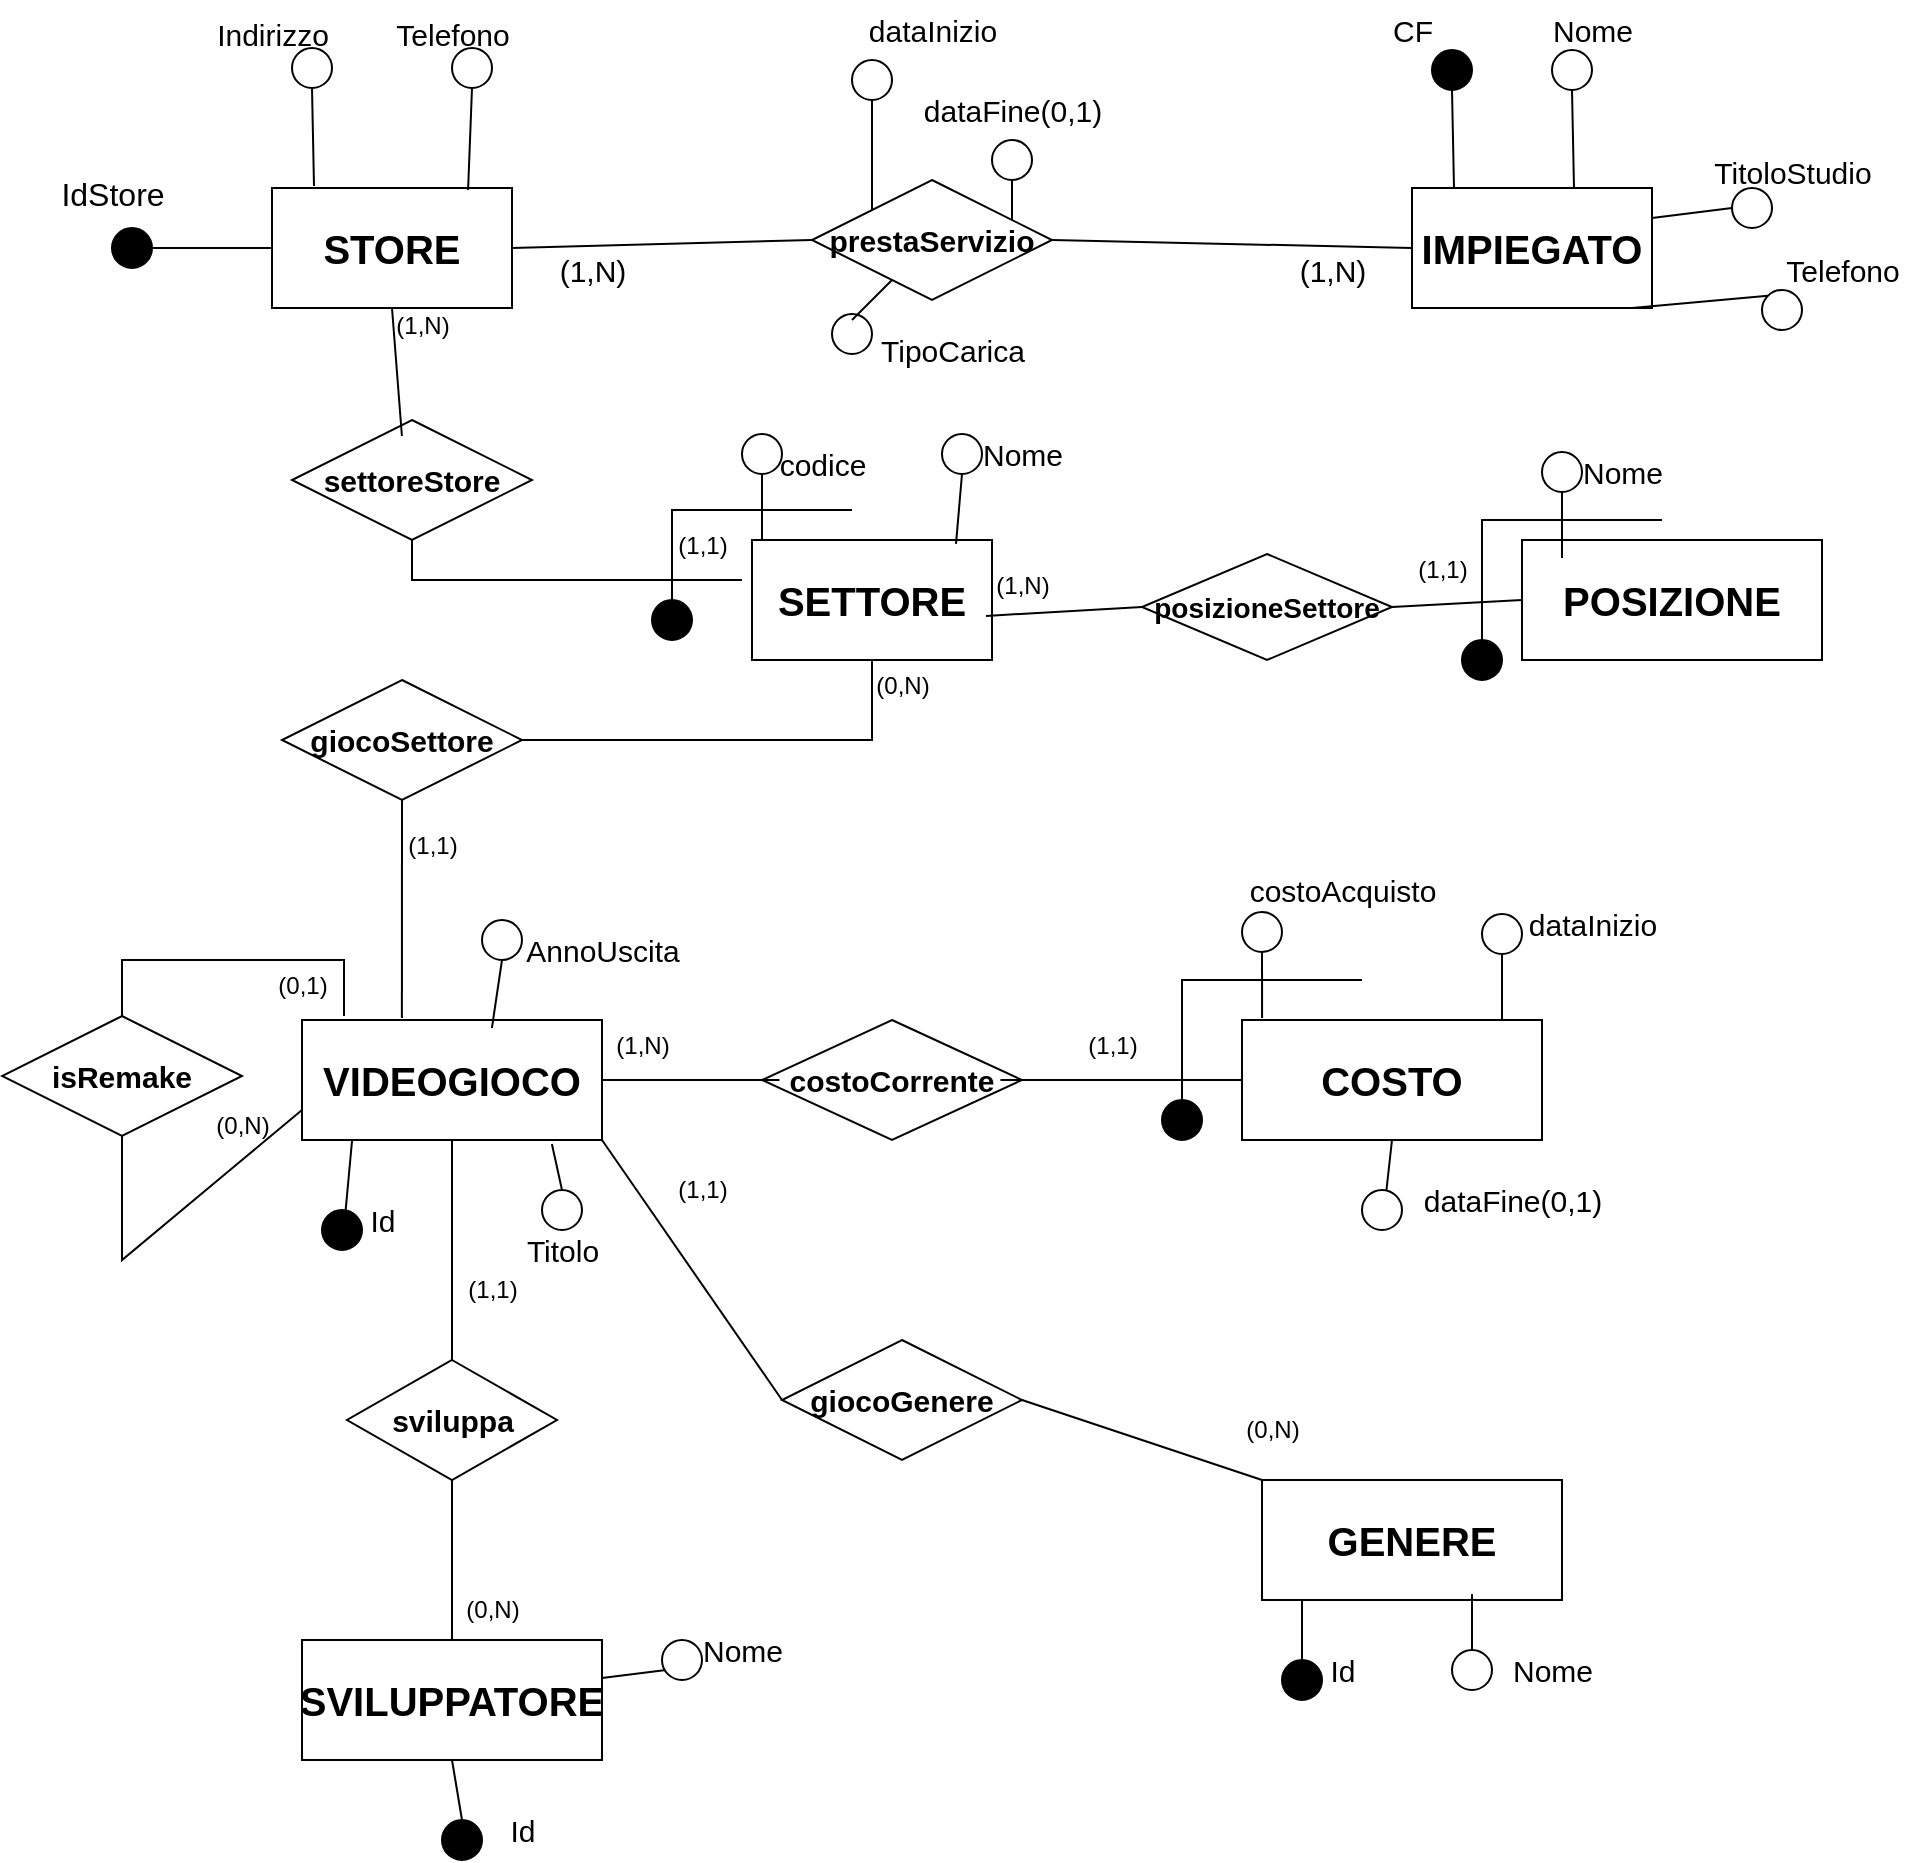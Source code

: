 <mxfile version="24.8.3">
  <diagram id="R2lEEEUBdFMjLlhIrx00" name="Page-1">
    <mxGraphModel dx="954" dy="1047" grid="1" gridSize="10" guides="1" tooltips="1" connect="1" arrows="1" fold="1" page="0" pageScale="1" pageWidth="850" pageHeight="1100" math="0" shadow="0" extFonts="Permanent Marker^https://fonts.googleapis.com/css?family=Permanent+Marker">
      <root>
        <mxCell id="0" />
        <mxCell id="1" parent="0" />
        <mxCell id="2Td3YLWGzvnp9jD3OMiL-54" value="VIDEOGIOCO" style="rounded=0;whiteSpace=wrap;html=1;fontStyle=1;horizontal=1;fontSize=20;" vertex="1" parent="1">
          <mxGeometry x="160" y="420" width="150" height="60" as="geometry" />
        </mxCell>
        <mxCell id="2Td3YLWGzvnp9jD3OMiL-56" value="sviluppa" style="shape=rhombus;perimeter=rhombusPerimeter;whiteSpace=wrap;html=1;align=center;fontSize=15;fontStyle=1" vertex="1" parent="1">
          <mxGeometry x="182.5" y="590" width="105" height="60" as="geometry" />
        </mxCell>
        <mxCell id="2Td3YLWGzvnp9jD3OMiL-57" value="" style="endArrow=none;html=1;rounded=0;entryX=0.5;entryY=1;entryDx=0;entryDy=0;exitX=0.5;exitY=0;exitDx=0;exitDy=0;" edge="1" parent="1" source="2Td3YLWGzvnp9jD3OMiL-56" target="2Td3YLWGzvnp9jD3OMiL-54">
          <mxGeometry width="50" height="50" relative="1" as="geometry">
            <mxPoint x="390" y="400" as="sourcePoint" />
            <mxPoint x="440" y="350" as="targetPoint" />
          </mxGeometry>
        </mxCell>
        <mxCell id="2Td3YLWGzvnp9jD3OMiL-58" value="" style="endArrow=none;html=1;rounded=0;exitX=0.5;exitY=1;exitDx=0;exitDy=0;entryX=0.5;entryY=0;entryDx=0;entryDy=0;" edge="1" parent="1" source="2Td3YLWGzvnp9jD3OMiL-56" target="2Td3YLWGzvnp9jD3OMiL-55">
          <mxGeometry width="50" height="50" relative="1" as="geometry">
            <mxPoint x="245" y="520" as="sourcePoint" />
            <mxPoint x="330" y="500" as="targetPoint" />
          </mxGeometry>
        </mxCell>
        <mxCell id="2Td3YLWGzvnp9jD3OMiL-59" value="(0,N)" style="text;html=1;align=center;verticalAlign=middle;resizable=0;points=[];autosize=1;strokeColor=none;fillColor=none;" vertex="1" parent="1">
          <mxGeometry x="230" y="700" width="50" height="30" as="geometry" />
        </mxCell>
        <mxCell id="2Td3YLWGzvnp9jD3OMiL-60" value="(1,1)" style="text;html=1;align=center;verticalAlign=middle;resizable=0;points=[];autosize=1;strokeColor=none;fillColor=none;" vertex="1" parent="1">
          <mxGeometry x="230" y="540" width="50" height="30" as="geometry" />
        </mxCell>
        <mxCell id="2Td3YLWGzvnp9jD3OMiL-64" value="" style="group" vertex="1" connectable="0" parent="1">
          <mxGeometry x="310" y="720" width="100" height="30" as="geometry" />
        </mxCell>
        <mxCell id="2Td3YLWGzvnp9jD3OMiL-61" value="" style="endArrow=none;html=1;rounded=0;entryX=0;entryY=0.5;entryDx=0;entryDy=0;exitX=1;exitY=0.25;exitDx=0;exitDy=0;" edge="1" parent="2Td3YLWGzvnp9jD3OMiL-64">
          <mxGeometry width="50" height="50" relative="1" as="geometry">
            <mxPoint y="29" as="sourcePoint" />
            <mxPoint x="40" y="24" as="targetPoint" />
            <Array as="points" />
          </mxGeometry>
        </mxCell>
        <mxCell id="2Td3YLWGzvnp9jD3OMiL-62" value="&lt;div style=&quot;font-size: 15px;&quot;&gt;Nome&lt;/div&gt;" style="text;html=1;align=center;verticalAlign=middle;resizable=0;points=[];autosize=1;strokeColor=none;fillColor=none;fontSize=15;" vertex="1" parent="2Td3YLWGzvnp9jD3OMiL-64">
          <mxGeometry x="40" width="60" height="30" as="geometry" />
        </mxCell>
        <mxCell id="2Td3YLWGzvnp9jD3OMiL-63" value="" style="ellipse;whiteSpace=wrap;html=1;" vertex="1" parent="2Td3YLWGzvnp9jD3OMiL-64">
          <mxGeometry x="30" y="10" width="20" height="20" as="geometry" />
        </mxCell>
        <mxCell id="2Td3YLWGzvnp9jD3OMiL-72" value="" style="endArrow=none;html=1;rounded=0;exitX=0.833;exitY=1.033;exitDx=0;exitDy=0;exitPerimeter=0;entryX=0.5;entryY=0;entryDx=0;entryDy=0;" edge="1" parent="1" source="2Td3YLWGzvnp9jD3OMiL-54" target="2Td3YLWGzvnp9jD3OMiL-71">
          <mxGeometry width="50" height="50" relative="1" as="geometry">
            <mxPoint x="160" y="450" as="sourcePoint" />
            <mxPoint x="290" y="500" as="targetPoint" />
            <Array as="points" />
          </mxGeometry>
        </mxCell>
        <mxCell id="2Td3YLWGzvnp9jD3OMiL-71" value="" style="ellipse;whiteSpace=wrap;html=1;" vertex="1" parent="1">
          <mxGeometry x="280" y="505" width="20" height="20" as="geometry" />
        </mxCell>
        <mxCell id="2Td3YLWGzvnp9jD3OMiL-73" value="Titolo" style="text;html=1;align=center;verticalAlign=middle;resizable=0;points=[];autosize=1;strokeColor=none;fillColor=none;fontStyle=0;fontSize=15;" vertex="1" parent="1">
          <mxGeometry x="260" y="520" width="60" height="30" as="geometry" />
        </mxCell>
        <mxCell id="2Td3YLWGzvnp9jD3OMiL-78" value="" style="endArrow=none;html=1;rounded=0;exitX=0.633;exitY=0.067;exitDx=0;exitDy=0;exitPerimeter=0;entryX=0.5;entryY=1;entryDx=0;entryDy=0;" edge="1" parent="1" target="2Td3YLWGzvnp9jD3OMiL-79" source="2Td3YLWGzvnp9jD3OMiL-54">
          <mxGeometry width="50" height="50" relative="1" as="geometry">
            <mxPoint x="423.95" y="347" as="sourcePoint" />
            <mxPoint x="424" y="310" as="targetPoint" />
            <Array as="points" />
          </mxGeometry>
        </mxCell>
        <mxCell id="2Td3YLWGzvnp9jD3OMiL-79" value="" style="ellipse;whiteSpace=wrap;html=1;" vertex="1" parent="1">
          <mxGeometry x="250" y="370" width="20" height="20" as="geometry" />
        </mxCell>
        <mxCell id="2Td3YLWGzvnp9jD3OMiL-80" value="AnnoUscita" style="text;html=1;align=center;verticalAlign=middle;resizable=0;points=[];autosize=1;strokeColor=none;fillColor=none;fontSize=15;" vertex="1" parent="1">
          <mxGeometry x="260" y="370" width="100" height="30" as="geometry" />
        </mxCell>
        <mxCell id="2Td3YLWGzvnp9jD3OMiL-81" value="COSTO" style="rounded=0;whiteSpace=wrap;html=1;fontStyle=1;horizontal=1;fontSize=20;" vertex="1" parent="1">
          <mxGeometry x="630" y="420" width="150" height="60" as="geometry" />
        </mxCell>
        <mxCell id="2Td3YLWGzvnp9jD3OMiL-82" value="" style="endArrow=none;html=1;rounded=0;entryX=0.5;entryY=1;entryDx=0;entryDy=0;exitX=0.067;exitY=-0.017;exitDx=0;exitDy=0;exitPerimeter=0;" edge="1" parent="1" target="2Td3YLWGzvnp9jD3OMiL-83" source="2Td3YLWGzvnp9jD3OMiL-81">
          <mxGeometry width="50" height="50" relative="1" as="geometry">
            <mxPoint x="640" y="410" as="sourcePoint" />
            <mxPoint x="884" y="306" as="targetPoint" />
            <Array as="points" />
          </mxGeometry>
        </mxCell>
        <mxCell id="2Td3YLWGzvnp9jD3OMiL-83" value="" style="ellipse;whiteSpace=wrap;html=1;" vertex="1" parent="1">
          <mxGeometry x="630" y="366" width="20" height="20" as="geometry" />
        </mxCell>
        <mxCell id="2Td3YLWGzvnp9jD3OMiL-84" value="costoAcquisto" style="text;html=1;align=center;verticalAlign=middle;resizable=0;points=[];autosize=1;strokeColor=none;fillColor=none;fontSize=15;" vertex="1" parent="1">
          <mxGeometry x="620" y="340" width="120" height="30" as="geometry" />
        </mxCell>
        <mxCell id="2Td3YLWGzvnp9jD3OMiL-85" value="costoCorrente" style="shape=rhombus;perimeter=rhombusPerimeter;whiteSpace=wrap;html=1;align=center;fontSize=15;fontStyle=1" vertex="1" parent="1">
          <mxGeometry x="390" y="420" width="130" height="60" as="geometry" />
        </mxCell>
        <mxCell id="2Td3YLWGzvnp9jD3OMiL-86" value="" style="endArrow=none;html=1;rounded=0;exitX=1;exitY=0.5;exitDx=0;exitDy=0;entryX=0.067;entryY=0.5;entryDx=0;entryDy=0;entryPerimeter=0;" edge="1" parent="1" source="2Td3YLWGzvnp9jD3OMiL-54" target="2Td3YLWGzvnp9jD3OMiL-85">
          <mxGeometry relative="1" as="geometry">
            <mxPoint x="340" y="400" as="sourcePoint" />
            <mxPoint x="500" y="400" as="targetPoint" />
          </mxGeometry>
        </mxCell>
        <mxCell id="2Td3YLWGzvnp9jD3OMiL-87" value="" style="endArrow=none;html=1;rounded=0;exitX=0.917;exitY=0.5;exitDx=0;exitDy=0;entryX=0;entryY=0.5;entryDx=0;entryDy=0;exitPerimeter=0;" edge="1" parent="1" source="2Td3YLWGzvnp9jD3OMiL-85" target="2Td3YLWGzvnp9jD3OMiL-81">
          <mxGeometry relative="1" as="geometry">
            <mxPoint x="515" y="449" as="sourcePoint" />
            <mxPoint x="603" y="449" as="targetPoint" />
          </mxGeometry>
        </mxCell>
        <mxCell id="2Td3YLWGzvnp9jD3OMiL-88" value="(1,N)" style="text;html=1;align=center;verticalAlign=middle;resizable=0;points=[];autosize=1;strokeColor=none;fillColor=none;" vertex="1" parent="1">
          <mxGeometry x="305" y="418" width="50" height="30" as="geometry" />
        </mxCell>
        <mxCell id="2Td3YLWGzvnp9jD3OMiL-89" value="(1,1)" style="text;html=1;align=center;verticalAlign=middle;resizable=0;points=[];autosize=1;strokeColor=none;fillColor=none;" vertex="1" parent="1">
          <mxGeometry x="540" y="418" width="50" height="30" as="geometry" />
        </mxCell>
        <mxCell id="2Td3YLWGzvnp9jD3OMiL-90" value="" style="ellipse;whiteSpace=wrap;html=1;labelBackgroundColor=#000000;labelBorderColor=#000000;fillColor=#000000;" vertex="1" parent="1">
          <mxGeometry x="590" y="460" width="20" height="20" as="geometry" />
        </mxCell>
        <mxCell id="2Td3YLWGzvnp9jD3OMiL-91" value="" style="endArrow=none;html=1;rounded=0;" edge="1" parent="1">
          <mxGeometry width="50" height="50" relative="1" as="geometry">
            <mxPoint x="690" y="400" as="sourcePoint" />
            <mxPoint x="600" y="470" as="targetPoint" />
            <Array as="points">
              <mxPoint x="600" y="400" />
            </Array>
          </mxGeometry>
        </mxCell>
        <mxCell id="2Td3YLWGzvnp9jD3OMiL-93" value="" style="endArrow=none;html=1;rounded=0;entryX=0.5;entryY=1;entryDx=0;entryDy=0;exitX=0.067;exitY=-0.017;exitDx=0;exitDy=0;exitPerimeter=0;" edge="1" parent="1" target="2Td3YLWGzvnp9jD3OMiL-94">
          <mxGeometry width="50" height="50" relative="1" as="geometry">
            <mxPoint x="760" y="420" as="sourcePoint" />
            <mxPoint x="1004" y="307" as="targetPoint" />
            <Array as="points" />
          </mxGeometry>
        </mxCell>
        <mxCell id="2Td3YLWGzvnp9jD3OMiL-94" value="" style="ellipse;whiteSpace=wrap;html=1;" vertex="1" parent="1">
          <mxGeometry x="750" y="367" width="20" height="20" as="geometry" />
        </mxCell>
        <mxCell id="2Td3YLWGzvnp9jD3OMiL-95" value="dataInizio" style="text;html=1;align=center;verticalAlign=middle;resizable=0;points=[];autosize=1;strokeColor=none;fillColor=none;fontSize=15;" vertex="1" parent="1">
          <mxGeometry x="760" y="357" width="90" height="30" as="geometry" />
        </mxCell>
        <mxCell id="2Td3YLWGzvnp9jD3OMiL-96" value="" style="endArrow=none;html=1;rounded=0;entryX=0.5;entryY=1;entryDx=0;entryDy=0;exitX=0.5;exitY=1;exitDx=0;exitDy=0;" edge="1" parent="1" target="2Td3YLWGzvnp9jD3OMiL-97" source="2Td3YLWGzvnp9jD3OMiL-81">
          <mxGeometry width="50" height="50" relative="1" as="geometry">
            <mxPoint x="700" y="558" as="sourcePoint" />
            <mxPoint x="944" y="445" as="targetPoint" />
            <Array as="points" />
          </mxGeometry>
        </mxCell>
        <mxCell id="2Td3YLWGzvnp9jD3OMiL-97" value="" style="ellipse;whiteSpace=wrap;html=1;" vertex="1" parent="1">
          <mxGeometry x="690" y="505" width="20" height="20" as="geometry" />
        </mxCell>
        <mxCell id="2Td3YLWGzvnp9jD3OMiL-98" value="dataFine(0,1)" style="text;html=1;align=center;verticalAlign=middle;resizable=0;points=[];autosize=1;strokeColor=none;fillColor=none;fontSize=15;" vertex="1" parent="1">
          <mxGeometry x="710" y="495" width="110" height="30" as="geometry" />
        </mxCell>
        <mxCell id="2Td3YLWGzvnp9jD3OMiL-106" value="giocoGenere" style="shape=rhombus;perimeter=rhombusPerimeter;whiteSpace=wrap;html=1;align=center;fontSize=15;fontStyle=1" vertex="1" parent="1">
          <mxGeometry x="400" y="580" width="120" height="60" as="geometry" />
        </mxCell>
        <mxCell id="2Td3YLWGzvnp9jD3OMiL-107" value="" style="endArrow=none;html=1;rounded=0;exitX=1;exitY=1;exitDx=0;exitDy=0;entryX=0;entryY=0.5;entryDx=0;entryDy=0;" edge="1" parent="1" source="2Td3YLWGzvnp9jD3OMiL-54" target="2Td3YLWGzvnp9jD3OMiL-106">
          <mxGeometry relative="1" as="geometry">
            <mxPoint x="360" y="480" as="sourcePoint" />
            <mxPoint x="520" y="480" as="targetPoint" />
          </mxGeometry>
        </mxCell>
        <mxCell id="2Td3YLWGzvnp9jD3OMiL-108" value="" style="endArrow=none;html=1;rounded=0;exitX=1;exitY=0.5;exitDx=0;exitDy=0;entryX=0;entryY=0;entryDx=0;entryDy=0;" edge="1" parent="1" source="2Td3YLWGzvnp9jD3OMiL-106" target="2Td3YLWGzvnp9jD3OMiL-99">
          <mxGeometry relative="1" as="geometry">
            <mxPoint x="520" y="550" as="sourcePoint" />
            <mxPoint x="610" y="620" as="targetPoint" />
          </mxGeometry>
        </mxCell>
        <mxCell id="2Td3YLWGzvnp9jD3OMiL-109" value="(1,1)" style="text;html=1;align=center;verticalAlign=middle;resizable=0;points=[];autosize=1;strokeColor=none;fillColor=none;" vertex="1" parent="1">
          <mxGeometry x="335" y="490" width="50" height="30" as="geometry" />
        </mxCell>
        <mxCell id="2Td3YLWGzvnp9jD3OMiL-110" value="(0,N)" style="text;html=1;align=center;verticalAlign=middle;resizable=0;points=[];autosize=1;strokeColor=none;fillColor=none;" vertex="1" parent="1">
          <mxGeometry x="620" y="610" width="50" height="30" as="geometry" />
        </mxCell>
        <mxCell id="2Td3YLWGzvnp9jD3OMiL-124" value="" style="group" vertex="1" connectable="0" parent="1">
          <mxGeometry x="130" y="500" width="100" height="35" as="geometry" />
        </mxCell>
        <mxCell id="2Td3YLWGzvnp9jD3OMiL-126" value="" style="ellipse;whiteSpace=wrap;html=1;fillColor=#000000;" vertex="1" parent="2Td3YLWGzvnp9jD3OMiL-124">
          <mxGeometry x="40" y="15" width="20" height="20" as="geometry" />
        </mxCell>
        <mxCell id="2Td3YLWGzvnp9jD3OMiL-125" value="&lt;div style=&quot;font-size: 15px;&quot;&gt;Id&lt;/div&gt;" style="text;html=1;align=center;verticalAlign=middle;resizable=0;points=[];autosize=1;strokeColor=none;fillColor=none;fontSize=15;" vertex="1" parent="2Td3YLWGzvnp9jD3OMiL-124">
          <mxGeometry x="50" y="5" width="40" height="30" as="geometry" />
        </mxCell>
        <mxCell id="2Td3YLWGzvnp9jD3OMiL-127" value="" style="endArrow=none;html=1;rounded=0;exitX=0.167;exitY=1;exitDx=0;exitDy=0;exitPerimeter=0;entryX=0.025;entryY=0.633;entryDx=0;entryDy=0;entryPerimeter=0;" edge="1" parent="1" target="2Td3YLWGzvnp9jD3OMiL-125" source="2Td3YLWGzvnp9jD3OMiL-54">
          <mxGeometry width="50" height="50" relative="1" as="geometry">
            <mxPoint x="165" y="480" as="sourcePoint" />
            <mxPoint x="170" y="510" as="targetPoint" />
            <Array as="points" />
          </mxGeometry>
        </mxCell>
        <mxCell id="2Td3YLWGzvnp9jD3OMiL-128" value="" style="group" vertex="1" connectable="0" parent="1">
          <mxGeometry x="640" y="650" width="175" height="110" as="geometry" />
        </mxCell>
        <mxCell id="2Td3YLWGzvnp9jD3OMiL-99" value="GENERE" style="rounded=0;whiteSpace=wrap;html=1;fontStyle=1;horizontal=1;fontSize=20;" vertex="1" parent="2Td3YLWGzvnp9jD3OMiL-128">
          <mxGeometry width="150" height="60" as="geometry" />
        </mxCell>
        <mxCell id="2Td3YLWGzvnp9jD3OMiL-103" value="" style="ellipse;whiteSpace=wrap;html=1;" vertex="1" parent="2Td3YLWGzvnp9jD3OMiL-128">
          <mxGeometry x="95" y="85" width="20" height="20" as="geometry" />
        </mxCell>
        <mxCell id="2Td3YLWGzvnp9jD3OMiL-104" value="" style="endArrow=none;html=1;rounded=0;exitX=0.5;exitY=1;exitDx=0;exitDy=0;" edge="1" parent="2Td3YLWGzvnp9jD3OMiL-128">
          <mxGeometry width="50" height="50" relative="1" as="geometry">
            <mxPoint x="105" y="57" as="sourcePoint" />
            <mxPoint x="105" y="85" as="targetPoint" />
            <Array as="points" />
          </mxGeometry>
        </mxCell>
        <mxCell id="2Td3YLWGzvnp9jD3OMiL-105" value="Nome" style="text;html=1;align=center;verticalAlign=middle;resizable=0;points=[];autosize=1;strokeColor=none;fillColor=none;fontSize=15;" vertex="1" parent="2Td3YLWGzvnp9jD3OMiL-128">
          <mxGeometry x="115" y="80" width="60" height="30" as="geometry" />
        </mxCell>
        <mxCell id="2Td3YLWGzvnp9jD3OMiL-114" value="" style="endArrow=none;html=1;rounded=0;entryX=0.5;entryY=0;entryDx=0;entryDy=0;exitX=0.5;exitY=1;exitDx=0;exitDy=0;" edge="1" parent="2Td3YLWGzvnp9jD3OMiL-128" target="2Td3YLWGzvnp9jD3OMiL-113">
          <mxGeometry width="50" height="50" relative="1" as="geometry">
            <mxPoint x="20" y="60" as="sourcePoint" />
            <mxPoint x="25" y="104" as="targetPoint" />
            <Array as="points" />
          </mxGeometry>
        </mxCell>
        <mxCell id="2Td3YLWGzvnp9jD3OMiL-113" value="" style="ellipse;whiteSpace=wrap;html=1;fillColor=#000000;" vertex="1" parent="2Td3YLWGzvnp9jD3OMiL-128">
          <mxGeometry x="10" y="90" width="20" height="20" as="geometry" />
        </mxCell>
        <mxCell id="2Td3YLWGzvnp9jD3OMiL-111" value="" style="group" vertex="1" connectable="0" parent="2Td3YLWGzvnp9jD3OMiL-128">
          <mxGeometry x="-30" y="80" width="100" height="30" as="geometry" />
        </mxCell>
        <mxCell id="2Td3YLWGzvnp9jD3OMiL-112" value="&lt;div style=&quot;font-size: 15px;&quot;&gt;Id&lt;/div&gt;" style="text;html=1;align=center;verticalAlign=middle;resizable=0;points=[];autosize=1;strokeColor=none;fillColor=none;fontSize=15;" vertex="1" parent="2Td3YLWGzvnp9jD3OMiL-111">
          <mxGeometry x="50" width="40" height="30" as="geometry" />
        </mxCell>
        <mxCell id="2Td3YLWGzvnp9jD3OMiL-131" value="isRemake" style="shape=rhombus;perimeter=rhombusPerimeter;whiteSpace=wrap;html=1;align=center;fontSize=15;fontStyle=1" vertex="1" parent="1">
          <mxGeometry x="10" y="418" width="120" height="60" as="geometry" />
        </mxCell>
        <mxCell id="2Td3YLWGzvnp9jD3OMiL-132" value="" style="endArrow=none;html=1;rounded=0;exitX=0.5;exitY=1;exitDx=0;exitDy=0;entryX=0;entryY=0.75;entryDx=0;entryDy=0;" edge="1" parent="1" source="2Td3YLWGzvnp9jD3OMiL-131" target="2Td3YLWGzvnp9jD3OMiL-54">
          <mxGeometry relative="1" as="geometry">
            <mxPoint x="350" y="450" as="sourcePoint" />
            <mxPoint x="510" y="450" as="targetPoint" />
            <Array as="points">
              <mxPoint x="70" y="540" />
              <mxPoint x="130" y="490" />
            </Array>
          </mxGeometry>
        </mxCell>
        <mxCell id="2Td3YLWGzvnp9jD3OMiL-133" value="" style="group" vertex="1" connectable="0" parent="1">
          <mxGeometry x="160" y="730" width="150" height="110" as="geometry" />
        </mxCell>
        <mxCell id="2Td3YLWGzvnp9jD3OMiL-55" value="SVILUPPATORE" style="rounded=0;whiteSpace=wrap;html=1;fontStyle=1;horizontal=1;fontSize=20;" vertex="1" parent="2Td3YLWGzvnp9jD3OMiL-133">
          <mxGeometry width="150" height="60" as="geometry" />
        </mxCell>
        <mxCell id="2Td3YLWGzvnp9jD3OMiL-65" value="" style="group" vertex="1" connectable="0" parent="2Td3YLWGzvnp9jD3OMiL-133">
          <mxGeometry x="40" y="80" width="100" height="30" as="geometry" />
        </mxCell>
        <mxCell id="2Td3YLWGzvnp9jD3OMiL-67" value="&lt;div style=&quot;font-size: 15px;&quot;&gt;Id&lt;/div&gt;" style="text;html=1;align=center;verticalAlign=middle;resizable=0;points=[];autosize=1;strokeColor=none;fillColor=none;fontSize=15;" vertex="1" parent="2Td3YLWGzvnp9jD3OMiL-65">
          <mxGeometry x="50" width="40" height="30" as="geometry" />
        </mxCell>
        <mxCell id="2Td3YLWGzvnp9jD3OMiL-68" value="" style="ellipse;whiteSpace=wrap;html=1;fillColor=#000000;" vertex="1" parent="2Td3YLWGzvnp9jD3OMiL-65">
          <mxGeometry x="30" y="10" width="20" height="20" as="geometry" />
        </mxCell>
        <mxCell id="2Td3YLWGzvnp9jD3OMiL-66" value="" style="endArrow=none;html=1;rounded=0;entryX=0.5;entryY=0;entryDx=0;entryDy=0;exitX=0.5;exitY=1;exitDx=0;exitDy=0;" edge="1" parent="2Td3YLWGzvnp9jD3OMiL-133" source="2Td3YLWGzvnp9jD3OMiL-55" target="2Td3YLWGzvnp9jD3OMiL-68">
          <mxGeometry width="50" height="50" relative="1" as="geometry">
            <mxPoint x="40" y="109" as="sourcePoint" />
            <mxPoint x="80" y="104" as="targetPoint" />
            <Array as="points" />
          </mxGeometry>
        </mxCell>
        <mxCell id="2Td3YLWGzvnp9jD3OMiL-136" value="" style="endArrow=none;html=1;rounded=0;exitX=0.5;exitY=0;exitDx=0;exitDy=0;entryX=0.14;entryY=-0.033;entryDx=0;entryDy=0;entryPerimeter=0;" edge="1" parent="1" source="2Td3YLWGzvnp9jD3OMiL-131" target="2Td3YLWGzvnp9jD3OMiL-54">
          <mxGeometry relative="1" as="geometry">
            <mxPoint x="70" y="390" as="sourcePoint" />
            <mxPoint x="230" y="390" as="targetPoint" />
            <Array as="points">
              <mxPoint x="70" y="390" />
              <mxPoint x="181" y="390" />
            </Array>
          </mxGeometry>
        </mxCell>
        <mxCell id="2Td3YLWGzvnp9jD3OMiL-137" value="(0,N)" style="text;html=1;align=center;verticalAlign=middle;resizable=0;points=[];autosize=1;strokeColor=none;fillColor=none;" vertex="1" parent="1">
          <mxGeometry x="105" y="458" width="50" height="30" as="geometry" />
        </mxCell>
        <mxCell id="2Td3YLWGzvnp9jD3OMiL-139" value="(0,1)" style="text;html=1;align=center;verticalAlign=middle;resizable=0;points=[];autosize=1;strokeColor=none;fillColor=none;" vertex="1" parent="1">
          <mxGeometry x="135" y="388" width="50" height="30" as="geometry" />
        </mxCell>
        <mxCell id="2Td3YLWGzvnp9jD3OMiL-140" value="" style="group" vertex="1" connectable="0" parent="1">
          <mxGeometry x="100" y="-90" width="790" height="340" as="geometry" />
        </mxCell>
        <mxCell id="2Td3YLWGzvnp9jD3OMiL-15" value="" style="group" vertex="1" connectable="0" parent="2Td3YLWGzvnp9jD3OMiL-140">
          <mxGeometry x="-75" y="2" width="250" height="152" as="geometry" />
        </mxCell>
        <mxCell id="2Td3YLWGzvnp9jD3OMiL-6" value="Indirizzo" style="text;html=1;align=center;verticalAlign=middle;resizable=0;points=[];autosize=1;strokeColor=none;fillColor=none;fontSize=15;" vertex="1" parent="2Td3YLWGzvnp9jD3OMiL-15">
          <mxGeometry x="80" width="80" height="30" as="geometry" />
        </mxCell>
        <mxCell id="2Td3YLWGzvnp9jD3OMiL-7" value="Telefono" style="text;html=1;align=center;verticalAlign=middle;resizable=0;points=[];autosize=1;strokeColor=none;fillColor=none;fontSize=15;" vertex="1" parent="2Td3YLWGzvnp9jD3OMiL-15">
          <mxGeometry x="170" width="80" height="30" as="geometry" />
        </mxCell>
        <mxCell id="2Td3YLWGzvnp9jD3OMiL-8" value="IdStore" style="text;html=1;align=center;verticalAlign=middle;resizable=0;points=[];autosize=1;strokeColor=none;fillColor=none;fontSize=16;" vertex="1" parent="2Td3YLWGzvnp9jD3OMiL-15">
          <mxGeometry y="80" width="80" height="30" as="geometry" />
        </mxCell>
        <mxCell id="2Td3YLWGzvnp9jD3OMiL-14" value="" style="group" vertex="1" connectable="0" parent="2Td3YLWGzvnp9jD3OMiL-15">
          <mxGeometry x="40" y="22" width="200" height="130" as="geometry" />
        </mxCell>
        <mxCell id="2Td3YLWGzvnp9jD3OMiL-1" value="STORE" style="rounded=0;whiteSpace=wrap;html=1;fontStyle=1;horizontal=1;fontSize=20;" vertex="1" parent="2Td3YLWGzvnp9jD3OMiL-14">
          <mxGeometry x="80" y="70" width="120" height="60" as="geometry" />
        </mxCell>
        <mxCell id="2Td3YLWGzvnp9jD3OMiL-2" value="" style="ellipse;whiteSpace=wrap;html=1;" vertex="1" parent="2Td3YLWGzvnp9jD3OMiL-14">
          <mxGeometry x="90" width="20" height="20" as="geometry" />
        </mxCell>
        <mxCell id="2Td3YLWGzvnp9jD3OMiL-3" value="" style="ellipse;whiteSpace=wrap;html=1;" vertex="1" parent="2Td3YLWGzvnp9jD3OMiL-14">
          <mxGeometry x="170" width="20" height="20" as="geometry" />
        </mxCell>
        <mxCell id="2Td3YLWGzvnp9jD3OMiL-5" value="" style="ellipse;whiteSpace=wrap;html=1;labelBackgroundColor=#000000;labelBorderColor=#000000;fillColor=#000000;" vertex="1" parent="2Td3YLWGzvnp9jD3OMiL-14">
          <mxGeometry y="90" width="20" height="20" as="geometry" />
        </mxCell>
        <mxCell id="2Td3YLWGzvnp9jD3OMiL-10" value="" style="endArrow=none;html=1;rounded=0;entryX=0.5;entryY=1;entryDx=0;entryDy=0;exitX=0.175;exitY=-0.017;exitDx=0;exitDy=0;exitPerimeter=0;" edge="1" parent="2Td3YLWGzvnp9jD3OMiL-14" source="2Td3YLWGzvnp9jD3OMiL-1" target="2Td3YLWGzvnp9jD3OMiL-2">
          <mxGeometry width="50" height="50" relative="1" as="geometry">
            <mxPoint x="330" y="200" as="sourcePoint" />
            <mxPoint x="380" y="150" as="targetPoint" />
            <Array as="points" />
          </mxGeometry>
        </mxCell>
        <mxCell id="2Td3YLWGzvnp9jD3OMiL-11" value="" style="endArrow=none;html=1;rounded=0;exitX=0.817;exitY=0.017;exitDx=0;exitDy=0;exitPerimeter=0;" edge="1" parent="2Td3YLWGzvnp9jD3OMiL-14" source="2Td3YLWGzvnp9jD3OMiL-1">
          <mxGeometry width="50" height="50" relative="1" as="geometry">
            <mxPoint x="111" y="79" as="sourcePoint" />
            <mxPoint x="180" y="20" as="targetPoint" />
            <Array as="points" />
          </mxGeometry>
        </mxCell>
        <mxCell id="2Td3YLWGzvnp9jD3OMiL-12" value="" style="endArrow=none;html=1;rounded=0;entryX=1;entryY=0.5;entryDx=0;entryDy=0;exitX=0;exitY=0.5;exitDx=0;exitDy=0;" edge="1" parent="2Td3YLWGzvnp9jD3OMiL-14" source="2Td3YLWGzvnp9jD3OMiL-1" target="2Td3YLWGzvnp9jD3OMiL-5">
          <mxGeometry width="50" height="50" relative="1" as="geometry">
            <mxPoint x="121" y="89" as="sourcePoint" />
            <mxPoint x="120" y="40" as="targetPoint" />
            <Array as="points" />
          </mxGeometry>
        </mxCell>
        <mxCell id="2Td3YLWGzvnp9jD3OMiL-37" value="" style="group" vertex="1" connectable="0" parent="2Td3YLWGzvnp9jD3OMiL-140">
          <mxGeometry x="595" width="260" height="207" as="geometry" />
        </mxCell>
        <mxCell id="2Td3YLWGzvnp9jD3OMiL-16" value="IMPIEGATO" style="rounded=0;whiteSpace=wrap;html=1;fontSize=20;fontStyle=1" vertex="1" parent="2Td3YLWGzvnp9jD3OMiL-37">
          <mxGeometry x="20" y="94" width="120" height="60" as="geometry" />
        </mxCell>
        <mxCell id="2Td3YLWGzvnp9jD3OMiL-19" value="" style="ellipse;whiteSpace=wrap;html=1;labelBackgroundColor=#000000;labelBorderColor=default;fillColor=#000000;" vertex="1" parent="2Td3YLWGzvnp9jD3OMiL-37">
          <mxGeometry x="30" y="25" width="20" height="20" as="geometry" />
        </mxCell>
        <mxCell id="2Td3YLWGzvnp9jD3OMiL-20" value="" style="endArrow=none;html=1;rounded=0;entryX=0.5;entryY=1;entryDx=0;entryDy=0;exitX=0.175;exitY=-0.017;exitDx=0;exitDy=0;exitPerimeter=0;" edge="1" parent="2Td3YLWGzvnp9jD3OMiL-37" target="2Td3YLWGzvnp9jD3OMiL-19">
          <mxGeometry width="50" height="50" relative="1" as="geometry">
            <mxPoint x="41" y="94" as="sourcePoint" />
            <mxPoint x="320" y="175" as="targetPoint" />
            <Array as="points" />
          </mxGeometry>
        </mxCell>
        <mxCell id="2Td3YLWGzvnp9jD3OMiL-21" value="" style="ellipse;whiteSpace=wrap;html=1;" vertex="1" parent="2Td3YLWGzvnp9jD3OMiL-37">
          <mxGeometry x="90" y="25" width="20" height="20" as="geometry" />
        </mxCell>
        <mxCell id="2Td3YLWGzvnp9jD3OMiL-22" value="" style="endArrow=none;html=1;rounded=0;entryX=0.5;entryY=1;entryDx=0;entryDy=0;exitX=0.175;exitY=-0.017;exitDx=0;exitDy=0;exitPerimeter=0;" edge="1" parent="2Td3YLWGzvnp9jD3OMiL-37" target="2Td3YLWGzvnp9jD3OMiL-21">
          <mxGeometry width="50" height="50" relative="1" as="geometry">
            <mxPoint x="101" y="94" as="sourcePoint" />
            <mxPoint x="380" y="175" as="targetPoint" />
            <Array as="points" />
          </mxGeometry>
        </mxCell>
        <mxCell id="2Td3YLWGzvnp9jD3OMiL-27" value="" style="ellipse;whiteSpace=wrap;html=1;" vertex="1" parent="2Td3YLWGzvnp9jD3OMiL-37">
          <mxGeometry x="180" y="94" width="20" height="20" as="geometry" />
        </mxCell>
        <mxCell id="2Td3YLWGzvnp9jD3OMiL-28" value="" style="endArrow=none;html=1;rounded=0;entryX=0;entryY=0.5;entryDx=0;entryDy=0;exitX=1;exitY=0.25;exitDx=0;exitDy=0;" edge="1" parent="2Td3YLWGzvnp9jD3OMiL-37" target="2Td3YLWGzvnp9jD3OMiL-27" source="2Td3YLWGzvnp9jD3OMiL-16">
          <mxGeometry width="50" height="50" relative="1" as="geometry">
            <mxPoint x="151" y="112.5" as="sourcePoint" />
            <mxPoint x="430" y="193.5" as="targetPoint" />
            <Array as="points" />
          </mxGeometry>
        </mxCell>
        <mxCell id="2Td3YLWGzvnp9jD3OMiL-29" value="" style="ellipse;whiteSpace=wrap;html=1;" vertex="1" parent="2Td3YLWGzvnp9jD3OMiL-37">
          <mxGeometry x="195" y="145" width="20" height="20" as="geometry" />
        </mxCell>
        <mxCell id="2Td3YLWGzvnp9jD3OMiL-30" value="" style="endArrow=none;html=1;rounded=0;exitX=0.5;exitY=1;exitDx=0;exitDy=0;entryX=0;entryY=0;entryDx=0;entryDy=0;" edge="1" parent="2Td3YLWGzvnp9jD3OMiL-37" target="2Td3YLWGzvnp9jD3OMiL-29">
          <mxGeometry width="50" height="50" relative="1" as="geometry">
            <mxPoint x="130" y="154" as="sourcePoint" />
            <mxPoint x="130" y="182" as="targetPoint" />
            <Array as="points" />
          </mxGeometry>
        </mxCell>
        <mxCell id="2Td3YLWGzvnp9jD3OMiL-32" value="CF" style="text;html=1;align=center;verticalAlign=middle;resizable=0;points=[];autosize=1;strokeColor=none;fillColor=none;fontSize=15;" vertex="1" parent="2Td3YLWGzvnp9jD3OMiL-37">
          <mxGeometry width="40" height="30" as="geometry" />
        </mxCell>
        <mxCell id="2Td3YLWGzvnp9jD3OMiL-33" value="Nome" style="text;html=1;align=center;verticalAlign=middle;resizable=0;points=[];autosize=1;strokeColor=none;fillColor=none;fontSize=15;" vertex="1" parent="2Td3YLWGzvnp9jD3OMiL-37">
          <mxGeometry x="80" width="60" height="30" as="geometry" />
        </mxCell>
        <mxCell id="2Td3YLWGzvnp9jD3OMiL-34" value="TitoloStudio&lt;div style=&quot;font-size: 15px;&quot;&gt;&lt;br style=&quot;font-size: 15px;&quot;&gt;&lt;/div&gt;" style="text;html=1;align=center;verticalAlign=middle;resizable=0;points=[];autosize=1;strokeColor=none;fillColor=none;fontSize=15;" vertex="1" parent="2Td3YLWGzvnp9jD3OMiL-37">
          <mxGeometry x="160" y="70" width="100" height="50" as="geometry" />
        </mxCell>
        <mxCell id="2Td3YLWGzvnp9jD3OMiL-35" value="Telefono" style="text;html=1;align=center;verticalAlign=middle;resizable=0;points=[];autosize=1;strokeColor=none;fillColor=none;fontSize=15;" vertex="1" parent="2Td3YLWGzvnp9jD3OMiL-37">
          <mxGeometry x="195" y="120" width="80" height="30" as="geometry" />
        </mxCell>
        <mxCell id="2Td3YLWGzvnp9jD3OMiL-42" value="" style="endArrow=none;html=1;rounded=0;entryX=0;entryY=0.5;entryDx=0;entryDy=0;exitX=1;exitY=0.5;exitDx=0;exitDy=0;" edge="1" parent="2Td3YLWGzvnp9jD3OMiL-140" source="2Td3YLWGzvnp9jD3OMiL-1" target="2Td3YLWGzvnp9jD3OMiL-17">
          <mxGeometry width="50" height="50" relative="1" as="geometry">
            <mxPoint x="210" y="242" as="sourcePoint" />
            <mxPoint x="260" y="192" as="targetPoint" />
            <Array as="points" />
          </mxGeometry>
        </mxCell>
        <mxCell id="2Td3YLWGzvnp9jD3OMiL-43" value="" style="endArrow=none;html=1;rounded=0;exitX=1;exitY=0.5;exitDx=0;exitDy=0;entryX=0;entryY=0.5;entryDx=0;entryDy=0;" edge="1" parent="2Td3YLWGzvnp9jD3OMiL-140" source="2Td3YLWGzvnp9jD3OMiL-17" target="2Td3YLWGzvnp9jD3OMiL-16">
          <mxGeometry width="50" height="50" relative="1" as="geometry">
            <mxPoint x="330" y="302" as="sourcePoint" />
            <mxPoint x="615" y="150" as="targetPoint" />
            <Array as="points" />
          </mxGeometry>
        </mxCell>
        <mxCell id="2Td3YLWGzvnp9jD3OMiL-44" value="(1,N)" style="text;html=1;align=center;verticalAlign=middle;resizable=0;points=[];autosize=1;strokeColor=none;fillColor=none;fontStyle=0;fontSize=15;" vertex="1" parent="2Td3YLWGzvnp9jD3OMiL-140">
          <mxGeometry x="545" y="120" width="60" height="30" as="geometry" />
        </mxCell>
        <mxCell id="2Td3YLWGzvnp9jD3OMiL-45" value="(1,N)" style="text;html=1;align=center;verticalAlign=middle;resizable=0;points=[];autosize=1;strokeColor=none;fillColor=none;fontSize=15;" vertex="1" parent="2Td3YLWGzvnp9jD3OMiL-140">
          <mxGeometry x="175" y="120" width="60" height="30" as="geometry" />
        </mxCell>
        <mxCell id="2Td3YLWGzvnp9jD3OMiL-53" value="" style="group" vertex="1" connectable="0" parent="2Td3YLWGzvnp9jD3OMiL-140">
          <mxGeometry x="315" width="155" height="150" as="geometry" />
        </mxCell>
        <mxCell id="2Td3YLWGzvnp9jD3OMiL-17" value="prestaServizio" style="shape=rhombus;perimeter=rhombusPerimeter;whiteSpace=wrap;html=1;align=center;fontStyle=1;fontSize=15;" vertex="1" parent="2Td3YLWGzvnp9jD3OMiL-53">
          <mxGeometry y="90" width="120" height="60" as="geometry" />
        </mxCell>
        <mxCell id="2Td3YLWGzvnp9jD3OMiL-47" value="" style="ellipse;whiteSpace=wrap;html=1;" vertex="1" parent="2Td3YLWGzvnp9jD3OMiL-53">
          <mxGeometry x="20" y="30" width="20" height="20" as="geometry" />
        </mxCell>
        <mxCell id="2Td3YLWGzvnp9jD3OMiL-48" value="" style="endArrow=none;html=1;rounded=0;entryX=0.5;entryY=1;entryDx=0;entryDy=0;exitX=0;exitY=0;exitDx=0;exitDy=0;" edge="1" parent="2Td3YLWGzvnp9jD3OMiL-53" target="2Td3YLWGzvnp9jD3OMiL-47" source="2Td3YLWGzvnp9jD3OMiL-17">
          <mxGeometry width="50" height="50" relative="1" as="geometry">
            <mxPoint x="31" y="99" as="sourcePoint" />
            <mxPoint x="310" y="180" as="targetPoint" />
            <Array as="points" />
          </mxGeometry>
        </mxCell>
        <mxCell id="2Td3YLWGzvnp9jD3OMiL-49" value="dataInizio" style="text;html=1;align=center;verticalAlign=middle;resizable=0;points=[];autosize=1;strokeColor=none;fillColor=none;fontStyle=0;fontSize=15;" vertex="1" parent="2Td3YLWGzvnp9jD3OMiL-53">
          <mxGeometry x="15" width="90" height="30" as="geometry" />
        </mxCell>
        <mxCell id="2Td3YLWGzvnp9jD3OMiL-50" value="" style="ellipse;whiteSpace=wrap;html=1;" vertex="1" parent="2Td3YLWGzvnp9jD3OMiL-53">
          <mxGeometry x="90" y="70" width="20" height="20" as="geometry" />
        </mxCell>
        <mxCell id="2Td3YLWGzvnp9jD3OMiL-51" value="" style="endArrow=none;html=1;rounded=0;entryX=0.5;entryY=1;entryDx=0;entryDy=0;" edge="1" parent="2Td3YLWGzvnp9jD3OMiL-53" target="2Td3YLWGzvnp9jD3OMiL-50">
          <mxGeometry width="50" height="50" relative="1" as="geometry">
            <mxPoint x="100" y="110" as="sourcePoint" />
            <mxPoint x="380" y="182" as="targetPoint" />
            <Array as="points" />
          </mxGeometry>
        </mxCell>
        <mxCell id="2Td3YLWGzvnp9jD3OMiL-52" value="dataFine(0,1)" style="text;html=1;align=center;verticalAlign=middle;resizable=0;points=[];autosize=1;strokeColor=none;fillColor=none;fontSize=15;" vertex="1" parent="2Td3YLWGzvnp9jD3OMiL-53">
          <mxGeometry x="45" y="40" width="110" height="30" as="geometry" />
        </mxCell>
        <mxCell id="2Td3YLWGzvnp9jD3OMiL-143" value="" style="group" vertex="1" connectable="0" parent="2Td3YLWGzvnp9jD3OMiL-140">
          <mxGeometry x="325" y="140" width="110" height="50" as="geometry" />
        </mxCell>
        <mxCell id="2Td3YLWGzvnp9jD3OMiL-74" value="" style="ellipse;whiteSpace=wrap;html=1;" vertex="1" parent="2Td3YLWGzvnp9jD3OMiL-143">
          <mxGeometry y="17" width="20" height="20" as="geometry" />
        </mxCell>
        <mxCell id="2Td3YLWGzvnp9jD3OMiL-76" value="" style="endArrow=none;html=1;rounded=0;" edge="1" parent="2Td3YLWGzvnp9jD3OMiL-143">
          <mxGeometry width="50" height="50" relative="1" as="geometry">
            <mxPoint x="30" as="sourcePoint" />
            <mxPoint x="10" y="20" as="targetPoint" />
            <Array as="points" />
          </mxGeometry>
        </mxCell>
        <mxCell id="2Td3YLWGzvnp9jD3OMiL-77" value="TipoCarica" style="text;html=1;align=center;verticalAlign=middle;resizable=0;points=[];autosize=1;strokeColor=none;fillColor=none;fontSize=15;" vertex="1" parent="2Td3YLWGzvnp9jD3OMiL-143">
          <mxGeometry x="10" y="20" width="100" height="30" as="geometry" />
        </mxCell>
        <mxCell id="2Td3YLWGzvnp9jD3OMiL-145" value="settoreStore" style="shape=rhombus;perimeter=rhombusPerimeter;whiteSpace=wrap;html=1;align=center;fontSize=15;fontStyle=1" vertex="1" parent="2Td3YLWGzvnp9jD3OMiL-140">
          <mxGeometry x="55" y="210" width="120" height="60" as="geometry" />
        </mxCell>
        <mxCell id="2Td3YLWGzvnp9jD3OMiL-157" value="" style="endArrow=none;html=1;rounded=0;exitX=0.5;exitY=1;exitDx=0;exitDy=0;entryX=0.458;entryY=0.133;entryDx=0;entryDy=0;entryPerimeter=0;" edge="1" parent="2Td3YLWGzvnp9jD3OMiL-140" source="2Td3YLWGzvnp9jD3OMiL-1" target="2Td3YLWGzvnp9jD3OMiL-145">
          <mxGeometry relative="1" as="geometry">
            <mxPoint x="290" y="380" as="sourcePoint" />
            <mxPoint x="110" y="210" as="targetPoint" />
          </mxGeometry>
        </mxCell>
        <mxCell id="2Td3YLWGzvnp9jD3OMiL-164" value="" style="group" vertex="1" connectable="0" parent="2Td3YLWGzvnp9jD3OMiL-140">
          <mxGeometry x="235" y="217" width="420" height="113" as="geometry" />
        </mxCell>
        <mxCell id="2Td3YLWGzvnp9jD3OMiL-144" value="SETTORE" style="rounded=0;whiteSpace=wrap;html=1;fontStyle=1;horizontal=1;fontSize=20;" vertex="1" parent="2Td3YLWGzvnp9jD3OMiL-164">
          <mxGeometry x="50" y="53" width="120" height="60" as="geometry" />
        </mxCell>
        <mxCell id="2Td3YLWGzvnp9jD3OMiL-147" value="" style="endArrow=none;html=1;rounded=0;entryX=0.5;entryY=1;entryDx=0;entryDy=0;exitX=0.85;exitY=0.033;exitDx=0;exitDy=0;exitPerimeter=0;" edge="1" parent="2Td3YLWGzvnp9jD3OMiL-164" source="2Td3YLWGzvnp9jD3OMiL-144" target="2Td3YLWGzvnp9jD3OMiL-150">
          <mxGeometry width="50" height="50" relative="1" as="geometry">
            <mxPoint x="170" y="82" as="sourcePoint" />
            <mxPoint x="210" y="77" as="targetPoint" />
            <Array as="points" />
          </mxGeometry>
        </mxCell>
        <mxCell id="2Td3YLWGzvnp9jD3OMiL-148" value="&lt;div style=&quot;font-size: 15px;&quot;&gt;Nome&lt;/div&gt;" style="text;html=1;align=center;verticalAlign=middle;resizable=0;points=[];autosize=1;strokeColor=none;fillColor=none;fontSize=15;" vertex="1" parent="2Td3YLWGzvnp9jD3OMiL-164">
          <mxGeometry x="155" y="-5" width="60" height="30" as="geometry" />
        </mxCell>
        <mxCell id="2Td3YLWGzvnp9jD3OMiL-150" value="" style="ellipse;whiteSpace=wrap;html=1;" vertex="1" parent="2Td3YLWGzvnp9jD3OMiL-164">
          <mxGeometry x="145" width="20" height="20" as="geometry" />
        </mxCell>
        <mxCell id="2Td3YLWGzvnp9jD3OMiL-151" value="" style="endArrow=none;html=1;rounded=0;entryX=0.5;entryY=1;entryDx=0;entryDy=0;exitX=0.067;exitY=-0.017;exitDx=0;exitDy=0;exitPerimeter=0;" edge="1" parent="2Td3YLWGzvnp9jD3OMiL-164" target="2Td3YLWGzvnp9jD3OMiL-152">
          <mxGeometry width="50" height="50" relative="1" as="geometry">
            <mxPoint x="55" y="53" as="sourcePoint" />
            <mxPoint x="299" y="-60" as="targetPoint" />
            <Array as="points" />
          </mxGeometry>
        </mxCell>
        <mxCell id="2Td3YLWGzvnp9jD3OMiL-152" value="" style="ellipse;whiteSpace=wrap;html=1;" vertex="1" parent="2Td3YLWGzvnp9jD3OMiL-164">
          <mxGeometry x="45" width="20" height="20" as="geometry" />
        </mxCell>
        <mxCell id="2Td3YLWGzvnp9jD3OMiL-153" value="codice" style="text;html=1;align=center;verticalAlign=middle;resizable=0;points=[];autosize=1;strokeColor=none;fillColor=none;fontSize=15;" vertex="1" parent="2Td3YLWGzvnp9jD3OMiL-164">
          <mxGeometry x="50" width="70" height="30" as="geometry" />
        </mxCell>
        <mxCell id="2Td3YLWGzvnp9jD3OMiL-154" value="" style="endArrow=none;html=1;rounded=0;" edge="1" parent="2Td3YLWGzvnp9jD3OMiL-164">
          <mxGeometry width="50" height="50" relative="1" as="geometry">
            <mxPoint x="100" y="38" as="sourcePoint" />
            <mxPoint x="10" y="83" as="targetPoint" />
            <Array as="points">
              <mxPoint x="10" y="38" />
            </Array>
          </mxGeometry>
        </mxCell>
        <mxCell id="2Td3YLWGzvnp9jD3OMiL-155" value="" style="ellipse;whiteSpace=wrap;html=1;labelBackgroundColor=#000000;labelBorderColor=#000000;fillColor=#000000;" vertex="1" parent="2Td3YLWGzvnp9jD3OMiL-164">
          <mxGeometry y="83" width="20" height="20" as="geometry" />
        </mxCell>
        <mxCell id="2Td3YLWGzvnp9jD3OMiL-166" value="posizioneSettore" style="shape=rhombus;perimeter=rhombusPerimeter;whiteSpace=wrap;html=1;align=center;fontSize=14;fontStyle=1" vertex="1" parent="2Td3YLWGzvnp9jD3OMiL-164">
          <mxGeometry x="245" y="60" width="125" height="53" as="geometry" />
        </mxCell>
        <mxCell id="2Td3YLWGzvnp9jD3OMiL-167" value="" style="endArrow=none;html=1;rounded=0;entryX=0;entryY=0.5;entryDx=0;entryDy=0;exitX=0.975;exitY=0.633;exitDx=0;exitDy=0;exitPerimeter=0;" edge="1" parent="2Td3YLWGzvnp9jD3OMiL-164" source="2Td3YLWGzvnp9jD3OMiL-144" target="2Td3YLWGzvnp9jD3OMiL-166">
          <mxGeometry relative="1" as="geometry">
            <mxPoint x="175" y="93" as="sourcePoint" />
            <mxPoint x="225" y="93" as="targetPoint" />
          </mxGeometry>
        </mxCell>
        <mxCell id="2Td3YLWGzvnp9jD3OMiL-170" value="(1,1)" style="text;html=1;align=center;verticalAlign=middle;resizable=0;points=[];autosize=1;strokeColor=none;fillColor=none;" vertex="1" parent="2Td3YLWGzvnp9jD3OMiL-164">
          <mxGeometry x="370" y="53" width="50" height="30" as="geometry" />
        </mxCell>
        <mxCell id="2Td3YLWGzvnp9jD3OMiL-165" value="POSIZIONE" style="rounded=0;whiteSpace=wrap;html=1;fontStyle=1;horizontal=1;fontSize=20;" vertex="1" parent="2Td3YLWGzvnp9jD3OMiL-140">
          <mxGeometry x="670" y="270" width="150" height="60" as="geometry" />
        </mxCell>
        <mxCell id="2Td3YLWGzvnp9jD3OMiL-168" value="" style="endArrow=none;html=1;rounded=0;exitX=0;exitY=0.5;exitDx=0;exitDy=0;entryX=1;entryY=0.5;entryDx=0;entryDy=0;" edge="1" parent="2Td3YLWGzvnp9jD3OMiL-140" source="2Td3YLWGzvnp9jD3OMiL-165" target="2Td3YLWGzvnp9jD3OMiL-166">
          <mxGeometry relative="1" as="geometry">
            <mxPoint x="300" y="310" as="sourcePoint" />
            <mxPoint x="460" y="310" as="targetPoint" />
          </mxGeometry>
        </mxCell>
        <mxCell id="2Td3YLWGzvnp9jD3OMiL-171" value="" style="endArrow=none;html=1;rounded=0;entryX=0.5;entryY=1;entryDx=0;entryDy=0;exitX=0.067;exitY=-0.017;exitDx=0;exitDy=0;exitPerimeter=0;" edge="1" parent="2Td3YLWGzvnp9jD3OMiL-140" target="2Td3YLWGzvnp9jD3OMiL-172">
          <mxGeometry width="50" height="50" relative="1" as="geometry">
            <mxPoint x="690" y="279" as="sourcePoint" />
            <mxPoint x="934" y="166" as="targetPoint" />
            <Array as="points" />
          </mxGeometry>
        </mxCell>
        <mxCell id="2Td3YLWGzvnp9jD3OMiL-172" value="" style="ellipse;whiteSpace=wrap;html=1;" vertex="1" parent="2Td3YLWGzvnp9jD3OMiL-140">
          <mxGeometry x="680" y="226" width="20" height="20" as="geometry" />
        </mxCell>
        <mxCell id="2Td3YLWGzvnp9jD3OMiL-173" value="Nome" style="text;html=1;align=center;verticalAlign=middle;resizable=0;points=[];autosize=1;strokeColor=none;fillColor=none;fontSize=15;" vertex="1" parent="2Td3YLWGzvnp9jD3OMiL-140">
          <mxGeometry x="690" y="221" width="60" height="30" as="geometry" />
        </mxCell>
        <mxCell id="2Td3YLWGzvnp9jD3OMiL-174" value="" style="ellipse;whiteSpace=wrap;html=1;labelBackgroundColor=#000000;labelBorderColor=#000000;fillColor=#000000;" vertex="1" parent="2Td3YLWGzvnp9jD3OMiL-140">
          <mxGeometry x="640" y="320" width="20" height="20" as="geometry" />
        </mxCell>
        <mxCell id="2Td3YLWGzvnp9jD3OMiL-175" value="" style="endArrow=none;html=1;rounded=0;" edge="1" parent="2Td3YLWGzvnp9jD3OMiL-140">
          <mxGeometry width="50" height="50" relative="1" as="geometry">
            <mxPoint x="740" y="260" as="sourcePoint" />
            <mxPoint x="650" y="330" as="targetPoint" />
            <Array as="points">
              <mxPoint x="650" y="260" />
            </Array>
          </mxGeometry>
        </mxCell>
        <mxCell id="2Td3YLWGzvnp9jD3OMiL-146" value="giocoSettore" style="shape=rhombus;perimeter=rhombusPerimeter;whiteSpace=wrap;html=1;align=center;fontSize=15;fontStyle=1" vertex="1" parent="1">
          <mxGeometry x="150" y="250" width="120" height="60" as="geometry" />
        </mxCell>
        <mxCell id="2Td3YLWGzvnp9jD3OMiL-156" value="" style="endArrow=none;html=1;rounded=0;exitX=0.5;exitY=1;exitDx=0;exitDy=0;" edge="1" parent="1" source="2Td3YLWGzvnp9jD3OMiL-145">
          <mxGeometry relative="1" as="geometry">
            <mxPoint x="390" y="290" as="sourcePoint" />
            <mxPoint x="380" y="200" as="targetPoint" />
            <Array as="points">
              <mxPoint x="215" y="200" />
            </Array>
          </mxGeometry>
        </mxCell>
        <mxCell id="2Td3YLWGzvnp9jD3OMiL-158" value="(1,N)" style="text;html=1;align=center;verticalAlign=middle;resizable=0;points=[];autosize=1;strokeColor=none;fillColor=none;" vertex="1" parent="1">
          <mxGeometry x="195" y="58" width="50" height="30" as="geometry" />
        </mxCell>
        <mxCell id="2Td3YLWGzvnp9jD3OMiL-159" value="(1,1)" style="text;html=1;align=center;verticalAlign=middle;resizable=0;points=[];autosize=1;strokeColor=none;fillColor=none;" vertex="1" parent="1">
          <mxGeometry x="335" y="168" width="50" height="30" as="geometry" />
        </mxCell>
        <mxCell id="2Td3YLWGzvnp9jD3OMiL-160" value="" style="endArrow=none;html=1;rounded=0;exitX=1;exitY=0.5;exitDx=0;exitDy=0;entryX=0.5;entryY=1;entryDx=0;entryDy=0;" edge="1" parent="1" source="2Td3YLWGzvnp9jD3OMiL-146" target="2Td3YLWGzvnp9jD3OMiL-144">
          <mxGeometry relative="1" as="geometry">
            <mxPoint x="390" y="230" as="sourcePoint" />
            <mxPoint x="550" y="230" as="targetPoint" />
            <Array as="points">
              <mxPoint x="445" y="280" />
            </Array>
          </mxGeometry>
        </mxCell>
        <mxCell id="2Td3YLWGzvnp9jD3OMiL-161" value="" style="endArrow=none;html=1;rounded=0;exitX=0.5;exitY=1;exitDx=0;exitDy=0;entryX=0.333;entryY=-0.017;entryDx=0;entryDy=0;entryPerimeter=0;" edge="1" parent="1" source="2Td3YLWGzvnp9jD3OMiL-146" target="2Td3YLWGzvnp9jD3OMiL-54">
          <mxGeometry relative="1" as="geometry">
            <mxPoint x="390" y="230" as="sourcePoint" />
            <mxPoint x="550" y="230" as="targetPoint" />
          </mxGeometry>
        </mxCell>
        <mxCell id="2Td3YLWGzvnp9jD3OMiL-162" value="(1,1)" style="text;html=1;align=center;verticalAlign=middle;resizable=0;points=[];autosize=1;strokeColor=none;fillColor=none;" vertex="1" parent="1">
          <mxGeometry x="200" y="318" width="50" height="30" as="geometry" />
        </mxCell>
        <mxCell id="2Td3YLWGzvnp9jD3OMiL-163" value="(0,N)" style="text;html=1;align=center;verticalAlign=middle;resizable=0;points=[];autosize=1;strokeColor=none;fillColor=none;" vertex="1" parent="1">
          <mxGeometry x="435" y="238" width="50" height="30" as="geometry" />
        </mxCell>
        <mxCell id="2Td3YLWGzvnp9jD3OMiL-169" value="(1,N)" style="text;html=1;align=center;verticalAlign=middle;resizable=0;points=[];autosize=1;strokeColor=none;fillColor=none;" vertex="1" parent="1">
          <mxGeometry x="495" y="188" width="50" height="30" as="geometry" />
        </mxCell>
      </root>
    </mxGraphModel>
  </diagram>
</mxfile>
